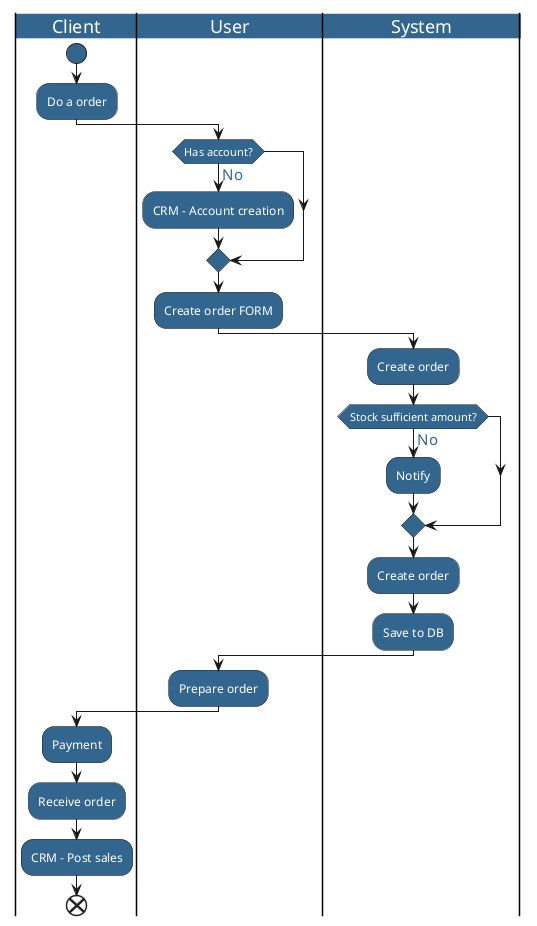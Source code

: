 @startuml
<style>
activityDiagram {
  BackgroundColor #33668E
  FontColor #fff
}

arrow {
FontColor #33668E
FontName arial
FontSize 15

}


document {
    BackgroundColor Transparent
}
</style>

|Client|
start
:Do a order;

|User|
if (Has account?) is (No) then
:CRM - Account creation;
endif

:Create order FORM;

|System|
:Create order;

if (Stock sufficient amount?) is (No) then
  :Notify;
endif

:Create order;
:Save to DB;

|User|
:Prepare order;

|Client|
:Payment;
:Receive order;
:CRM - Post sales;

end

@enduml